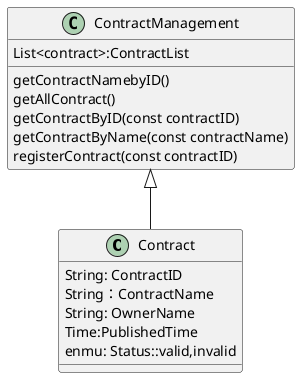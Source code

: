 @startuml

class Contract{
  String: ContractID
  String：ContractName
  String: OwnerName
  Time:PublishedTime
  enmu: Status::valid,invalid


}

class  ContractManagement{
    List<contract>:ContractList

    getContractNamebyID()
    getAllContract()
    getContractByID(const contractID)
    getContractByName(const contractName)
    registerContract(const contractID)

}

ContractManagement<|-- Contract





@enduml
